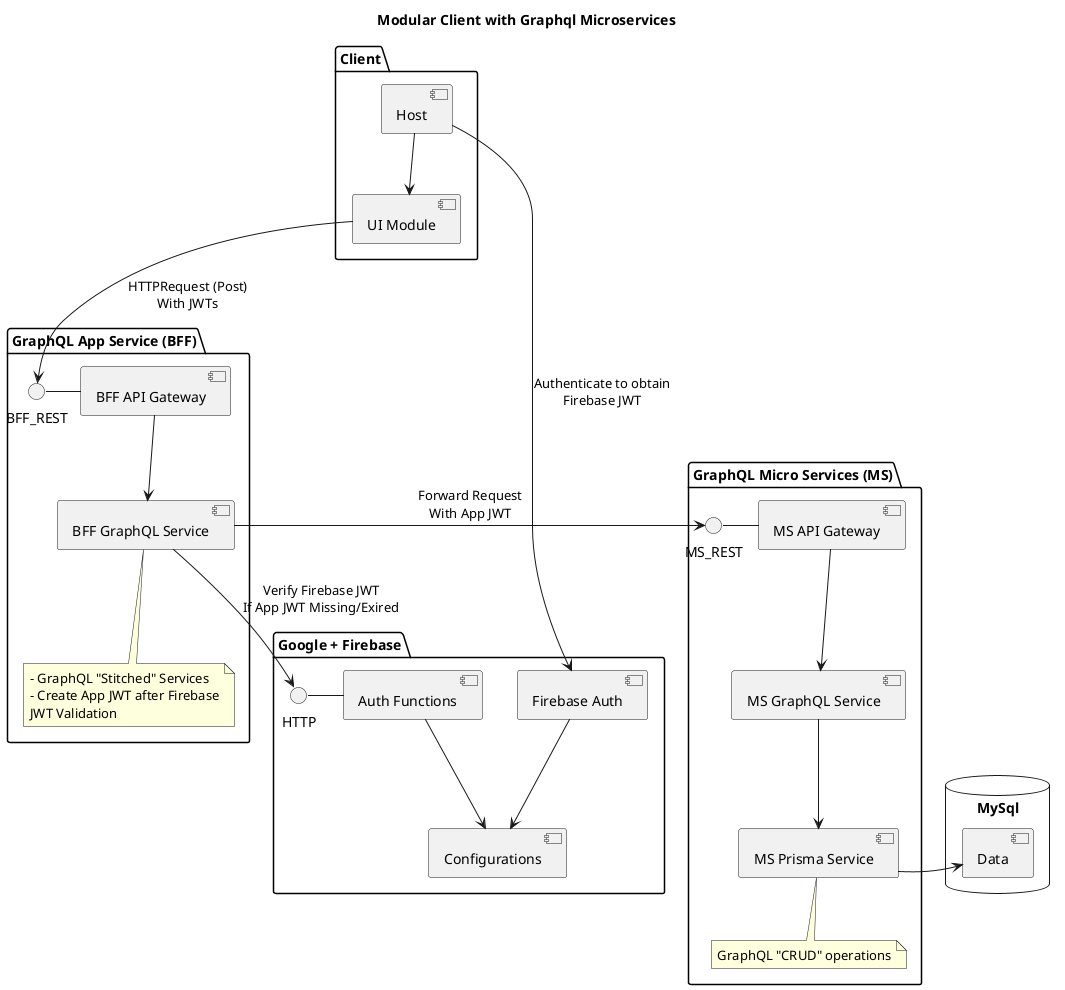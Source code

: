 @startuml

title Modular Client with Graphql Microservices

package "Client" {
  [Host] --> [UI Module]

}


package "GraphQL App Service (BFF)" {
  [UI Module] --> BFF_REST : HTTPRequest (Post)\nWith JWTs
  BFF_REST - [BFF API Gateway] 
  
  [BFF API Gateway] --> [BFF GraphQL Service]
  note bottom of [BFF GraphQL Service]
    - GraphQL "Stitched" Services
    - Create App JWT after Firebase
    JWT Validation
  end note
}

package "GraphQL Micro Services (MS)" {
  [BFF GraphQL Service] -> MS_REST : Forward Request\nWith App JWT
  MS_REST - [MS API Gateway] 
  
  [MS API Gateway] --> [MS GraphQL Service]
  [MS GraphQL Service] --> [MS Prisma Service]
  note bottom of [MS Prisma Service]
    GraphQL "CRUD" operations
  end note
}

package "Google + Firebase" {
  [Host] -> [Firebase Auth] : Authenticate to obtain\nFirebase JWT
  
  [BFF GraphQL Service] --> HTTP : Verify Firebase JWT\nIf App JWT Missing/Exired

  HTTP - [Auth Functions]
  
  
  [Auth Functions] --> [Configurations]
  [Firebase Auth] --> [Configurations]
}

database "MySql" {
[MS Prisma Service] -> [Data]
}


@enduml
